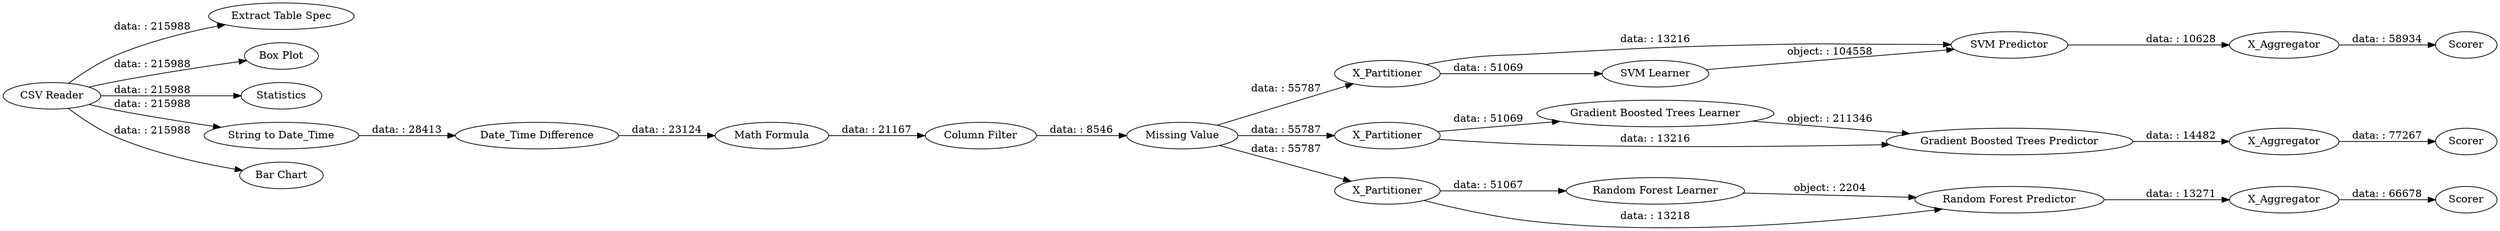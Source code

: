 digraph {
	"-6316395830885619203_21" [label="SVM Predictor"]
	"-6316395830885619203_38" [label=X_Aggregator]
	"-6316395830885619203_17" [label="Gradient Boosted Trees Learner"]
	"-6316395830885619203_36" [label=X_Partitioner]
	"-6316395830885619203_26" [label="Date_Time Difference"]
	"-6316395830885619203_37" [label=X_Aggregator]
	"-6316395830885619203_14" [label="Random Forest Learner"]
	"-6316395830885619203_27" [label="Math Formula"]
	"-6316395830885619203_35" [label=X_Partitioner]
	"-6316395830885619203_30" [label="Extract Table Spec"]
	"-6316395830885619203_28" [label="Column Filter"]
	"-6316395830885619203_19" [label=Scorer]
	"-6316395830885619203_15" [label="Random Forest Predictor"]
	"-6316395830885619203_31" [label="Box Plot"]
	"-6316395830885619203_22" [label=Scorer]
	"-6316395830885619203_1" [label="CSV Reader"]
	"-6316395830885619203_29" [label=Statistics]
	"-6316395830885619203_25" [label="String to Date_Time"]
	"-6316395830885619203_33" [label=X_Partitioner]
	"-6316395830885619203_32" [label="Bar Chart"]
	"-6316395830885619203_16" [label=Scorer]
	"-6316395830885619203_18" [label="Gradient Boosted Trees Predictor"]
	"-6316395830885619203_34" [label=X_Aggregator]
	"-6316395830885619203_3" [label="Missing Value"]
	"-6316395830885619203_20" [label="SVM Learner"]
	"-6316395830885619203_17" -> "-6316395830885619203_18" [label="object: : 211346"]
	"-6316395830885619203_26" -> "-6316395830885619203_27" [label="data: : 23124"]
	"-6316395830885619203_3" -> "-6316395830885619203_36" [label="data: : 55787"]
	"-6316395830885619203_18" -> "-6316395830885619203_37" [label="data: : 14482"]
	"-6316395830885619203_33" -> "-6316395830885619203_15" [label="data: : 13218"]
	"-6316395830885619203_34" -> "-6316395830885619203_16" [label="data: : 66678"]
	"-6316395830885619203_14" -> "-6316395830885619203_15" [label="object: : 2204"]
	"-6316395830885619203_38" -> "-6316395830885619203_22" [label="data: : 58934"]
	"-6316395830885619203_27" -> "-6316395830885619203_28" [label="data: : 21167"]
	"-6316395830885619203_35" -> "-6316395830885619203_17" [label="data: : 51069"]
	"-6316395830885619203_1" -> "-6316395830885619203_32" [label="data: : 215988"]
	"-6316395830885619203_1" -> "-6316395830885619203_25" [label="data: : 215988"]
	"-6316395830885619203_36" -> "-6316395830885619203_20" [label="data: : 51069"]
	"-6316395830885619203_1" -> "-6316395830885619203_30" [label="data: : 215988"]
	"-6316395830885619203_28" -> "-6316395830885619203_3" [label="data: : 8546"]
	"-6316395830885619203_21" -> "-6316395830885619203_38" [label="data: : 10628"]
	"-6316395830885619203_33" -> "-6316395830885619203_14" [label="data: : 51067"]
	"-6316395830885619203_37" -> "-6316395830885619203_19" [label="data: : 77267"]
	"-6316395830885619203_15" -> "-6316395830885619203_34" [label="data: : 13271"]
	"-6316395830885619203_3" -> "-6316395830885619203_33" [label="data: : 55787"]
	"-6316395830885619203_20" -> "-6316395830885619203_21" [label="object: : 104558"]
	"-6316395830885619203_1" -> "-6316395830885619203_31" [label="data: : 215988"]
	"-6316395830885619203_3" -> "-6316395830885619203_35" [label="data: : 55787"]
	"-6316395830885619203_35" -> "-6316395830885619203_18" [label="data: : 13216"]
	"-6316395830885619203_36" -> "-6316395830885619203_21" [label="data: : 13216"]
	"-6316395830885619203_25" -> "-6316395830885619203_26" [label="data: : 28413"]
	"-6316395830885619203_1" -> "-6316395830885619203_29" [label="data: : 215988"]
	rankdir=LR
}
